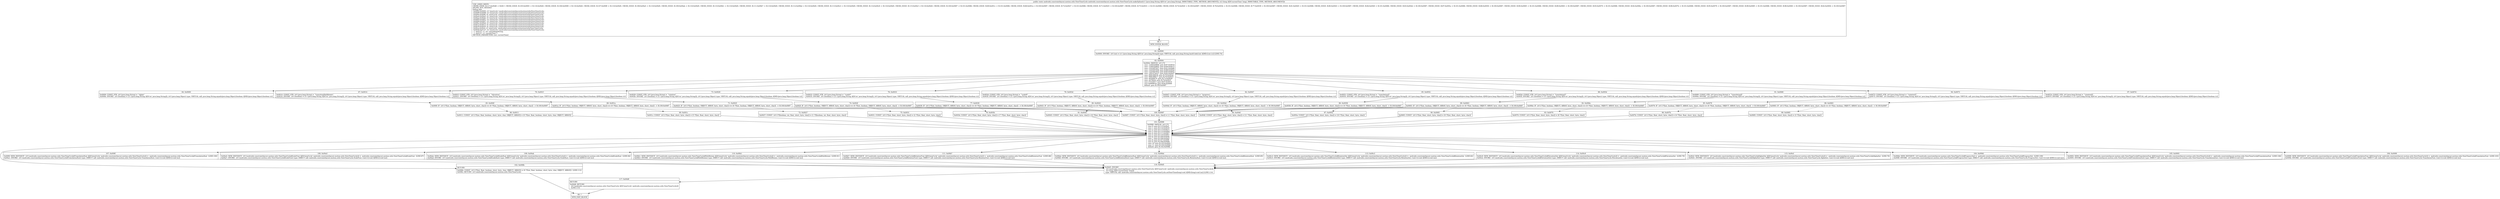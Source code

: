 digraph "CFG forandroidx.constraintlayout.motion.utils.ViewTimeCycle.makeSpline(Ljava\/lang\/String;J)Landroidx\/constraintlayout\/motion\/utils\/ViewTimeCycle;" {
Node_59 [shape=record,label="{59\:\ ?|MTH_ENTER_BLOCK\l}"];
Node_61 [shape=record,label="{61\:\ 0x0000|0x0000: INVOKE  (r0 I:int) = (r1 I:java.lang.String A[D('str' java.lang.String)]) type: VIRTUAL call: java.lang.String.hashCode():int A[MD:():int (c)] (LINE:74)\l}"];
Node_62 [shape=record,label="{62\:\ 0x0004|0x0004: SWITCH  (r0 I:??)\l case \-1249320806: goto B:97:0x007d\l case \-1249320805: goto B:94:0x0073\l case \-1225497657: goto B:91:0x0068\l case \-1225497656: goto B:88:0x005d\l case \-1225497655: goto B:85:0x0052\l case \-1001078227: goto B:82:0x0047\l case \-908189618: goto B:79:0x003d\l case \-908189617: goto B:76:0x0033\l case \-40300674: goto B:73:0x0029\l case \-4379043: goto B:70:0x001f\l case 37232917: goto B:67:0x0014\l case 92909918: goto B:64:0x0009\l default: goto B:100:0x0087 \l}"];
Node_64 [shape=record,label="{64\:\ 0x0009|0x0009: CONST_STR  (r0 I:java.lang.String) =  \"alpha\" \l0x000b: INVOKE  (r0 I:boolean) = (r1 I:java.lang.String A[D('str' java.lang.String)]), (r0 I:java.lang.Object) type: VIRTUAL call: java.lang.String.equals(java.lang.Object):boolean A[MD:(java.lang.Object):boolean (c)]\l}"];
Node_65 [shape=record,label="{65\:\ 0x000f|0x000f: IF  (r0 I:??[int, boolean, OBJECT, ARRAY, byte, short, char]) == (0 ??[int, boolean, OBJECT, ARRAY, byte, short, char])  \-\> B:100:0x0087 \l}"];
Node_66 [shape=record,label="{66\:\ 0x0011|0x0011: CONST  (r0 I:??[int, float, boolean, short, byte, char, OBJECT, ARRAY]) = (0 ??[int, float, boolean, short, byte, char, OBJECT, ARRAY]) \l}"];
Node_101 [shape=record,label="{101\:\ 0x0088|0x0088: SWITCH  (r0 I:??)\l case 0: goto B:115:0x00cf\l case 1: goto B:114:0x00c9\l case 2: goto B:113:0x00c3\l case 3: goto B:112:0x00bd\l case 4: goto B:111:0x00b7\l case 5: goto B:110:0x00b1\l case 6: goto B:109:0x00ab\l case 7: goto B:108:0x00a5\l case 8: goto B:107:0x009f\l case 9: goto B:106:0x0099\l case 10: goto B:105:0x0093\l case 11: goto B:104:0x008d\l default: goto B:102:0x008b \l}"];
Node_102 [shape=record,label="{102\:\ 0x008b|RETURN\l|0x008b: CONST  (r0 I:??[int, float, boolean, short, byte, char, OBJECT, ARRAY]) = (0 ??[int, float, boolean, short, byte, char, OBJECT, ARRAY])  (LINE:112)\l0x008c: RETURN  (r0 I:androidx.constraintlayout.motion.utils.ViewTimeCycle) \l}"];
Node_60 [shape=record,label="{60\:\ ?|MTH_EXIT_BLOCK\l}"];
Node_104 [shape=record,label="{104\:\ 0x008d|0x008d: NEW_INSTANCE  (r0 I:androidx.constraintlayout.motion.utils.ViewTimeCycle$ProgressSet) =  androidx.constraintlayout.motion.utils.ViewTimeCycle$ProgressSet  (LINE:109)\l0x008f: INVOKE  (r0 I:androidx.constraintlayout.motion.utils.ViewTimeCycle$ProgressSet) type: DIRECT call: androidx.constraintlayout.motion.utils.ViewTimeCycle.ProgressSet.\<init\>():void A[MD:():void (m)]\l}"];
Node_116 [shape=record,label="{116\:\ 0x00d5|0x00d5: INVOKE  \l  (r0 I:androidx.constraintlayout.motion.utils.ViewTimeCycle A[D('timeCycle' androidx.constraintlayout.motion.utils.ViewTimeCycle)])\l  (r2 I:long A[D('currentTime' long)])\l type: VIRTUAL call: androidx.constraintlayout.motion.utils.ViewTimeCycle.setStartTime(long):void A[MD:(long):void (m)] (LINE:114)\l}"];
Node_117 [shape=record,label="{117\:\ 0x00d8|RETURN\l|0x00d8: RETURN  \l  (r0 I:androidx.constraintlayout.motion.utils.ViewTimeCycle A[D('timeCycle' androidx.constraintlayout.motion.utils.ViewTimeCycle)])\l  (LINE:115)\l}"];
Node_105 [shape=record,label="{105\:\ 0x0093|0x0093: NEW_INSTANCE  (r0 I:androidx.constraintlayout.motion.utils.ViewTimeCycle$TranslationZset A[D('timeCycle' androidx.constraintlayout.motion.utils.ViewTimeCycle)]) =  androidx.constraintlayout.motion.utils.ViewTimeCycle$TranslationZset  (LINE:106)\l0x0095: INVOKE  (r0 I:androidx.constraintlayout.motion.utils.ViewTimeCycle$TranslationZset) type: DIRECT call: androidx.constraintlayout.motion.utils.ViewTimeCycle.TranslationZset.\<init\>():void A[MD:():void (m)]\l}"];
Node_106 [shape=record,label="{106\:\ 0x0099|0x0099: NEW_INSTANCE  (r0 I:androidx.constraintlayout.motion.utils.ViewTimeCycle$TranslationYset A[D('timeCycle' androidx.constraintlayout.motion.utils.ViewTimeCycle)]) =  androidx.constraintlayout.motion.utils.ViewTimeCycle$TranslationYset  (LINE:103)\l0x009b: INVOKE  (r0 I:androidx.constraintlayout.motion.utils.ViewTimeCycle$TranslationYset) type: DIRECT call: androidx.constraintlayout.motion.utils.ViewTimeCycle.TranslationYset.\<init\>():void A[MD:():void (m)]\l}"];
Node_107 [shape=record,label="{107\:\ 0x009f|0x009f: NEW_INSTANCE  (r0 I:androidx.constraintlayout.motion.utils.ViewTimeCycle$TranslationXset A[D('timeCycle' androidx.constraintlayout.motion.utils.ViewTimeCycle)]) =  androidx.constraintlayout.motion.utils.ViewTimeCycle$TranslationXset  (LINE:100)\l0x00a1: INVOKE  (r0 I:androidx.constraintlayout.motion.utils.ViewTimeCycle$TranslationXset) type: DIRECT call: androidx.constraintlayout.motion.utils.ViewTimeCycle.TranslationXset.\<init\>():void A[MD:():void (m)]\l}"];
Node_108 [shape=record,label="{108\:\ 0x00a5|0x00a5: NEW_INSTANCE  (r0 I:androidx.constraintlayout.motion.utils.ViewTimeCycle$ScaleYset A[D('timeCycle' androidx.constraintlayout.motion.utils.ViewTimeCycle)]) =  androidx.constraintlayout.motion.utils.ViewTimeCycle$ScaleYset  (LINE:97)\l0x00a7: INVOKE  (r0 I:androidx.constraintlayout.motion.utils.ViewTimeCycle$ScaleYset) type: DIRECT call: androidx.constraintlayout.motion.utils.ViewTimeCycle.ScaleYset.\<init\>():void A[MD:():void (m)]\l}"];
Node_109 [shape=record,label="{109\:\ 0x00ab|0x00ab: NEW_INSTANCE  (r0 I:androidx.constraintlayout.motion.utils.ViewTimeCycle$ScaleXset A[D('timeCycle' androidx.constraintlayout.motion.utils.ViewTimeCycle)]) =  androidx.constraintlayout.motion.utils.ViewTimeCycle$ScaleXset  (LINE:94)\l0x00ad: INVOKE  (r0 I:androidx.constraintlayout.motion.utils.ViewTimeCycle$ScaleXset) type: DIRECT call: androidx.constraintlayout.motion.utils.ViewTimeCycle.ScaleXset.\<init\>():void A[MD:():void (m)]\l}"];
Node_110 [shape=record,label="{110\:\ 0x00b1|0x00b1: NEW_INSTANCE  (r0 I:androidx.constraintlayout.motion.utils.ViewTimeCycle$PathRotate A[D('timeCycle' androidx.constraintlayout.motion.utils.ViewTimeCycle)]) =  androidx.constraintlayout.motion.utils.ViewTimeCycle$PathRotate  (LINE:91)\l0x00b3: INVOKE  (r0 I:androidx.constraintlayout.motion.utils.ViewTimeCycle$PathRotate) type: DIRECT call: androidx.constraintlayout.motion.utils.ViewTimeCycle.PathRotate.\<init\>():void A[MD:():void (m)]\l}"];
Node_111 [shape=record,label="{111\:\ 0x00b7|0x00b7: NEW_INSTANCE  (r0 I:androidx.constraintlayout.motion.utils.ViewTimeCycle$RotationYset A[D('timeCycle' androidx.constraintlayout.motion.utils.ViewTimeCycle)]) =  androidx.constraintlayout.motion.utils.ViewTimeCycle$RotationYset  (LINE:88)\l0x00b9: INVOKE  (r0 I:androidx.constraintlayout.motion.utils.ViewTimeCycle$RotationYset) type: DIRECT call: androidx.constraintlayout.motion.utils.ViewTimeCycle.RotationYset.\<init\>():void A[MD:():void (m)]\l}"];
Node_112 [shape=record,label="{112\:\ 0x00bd|0x00bd: NEW_INSTANCE  (r0 I:androidx.constraintlayout.motion.utils.ViewTimeCycle$RotationXset A[D('timeCycle' androidx.constraintlayout.motion.utils.ViewTimeCycle)]) =  androidx.constraintlayout.motion.utils.ViewTimeCycle$RotationXset  (LINE:85)\l0x00bf: INVOKE  (r0 I:androidx.constraintlayout.motion.utils.ViewTimeCycle$RotationXset) type: DIRECT call: androidx.constraintlayout.motion.utils.ViewTimeCycle.RotationXset.\<init\>():void A[MD:():void (m)]\l}"];
Node_113 [shape=record,label="{113\:\ 0x00c3|0x00c3: NEW_INSTANCE  (r0 I:androidx.constraintlayout.motion.utils.ViewTimeCycle$RotationSet A[D('timeCycle' androidx.constraintlayout.motion.utils.ViewTimeCycle)]) =  androidx.constraintlayout.motion.utils.ViewTimeCycle$RotationSet  (LINE:82)\l0x00c5: INVOKE  (r0 I:androidx.constraintlayout.motion.utils.ViewTimeCycle$RotationSet) type: DIRECT call: androidx.constraintlayout.motion.utils.ViewTimeCycle.RotationSet.\<init\>():void A[MD:():void (m)]\l}"];
Node_114 [shape=record,label="{114\:\ 0x00c9|0x00c9: NEW_INSTANCE  (r0 I:androidx.constraintlayout.motion.utils.ViewTimeCycle$ElevationSet A[D('timeCycle' androidx.constraintlayout.motion.utils.ViewTimeCycle)]) =  androidx.constraintlayout.motion.utils.ViewTimeCycle$ElevationSet  (LINE:79)\l0x00cb: INVOKE  (r0 I:androidx.constraintlayout.motion.utils.ViewTimeCycle$ElevationSet) type: DIRECT call: androidx.constraintlayout.motion.utils.ViewTimeCycle.ElevationSet.\<init\>():void A[MD:():void (m)]\l}"];
Node_115 [shape=record,label="{115\:\ 0x00cf|0x00cf: NEW_INSTANCE  (r0 I:androidx.constraintlayout.motion.utils.ViewTimeCycle$AlphaSet A[D('timeCycle' androidx.constraintlayout.motion.utils.ViewTimeCycle)]) =  androidx.constraintlayout.motion.utils.ViewTimeCycle$AlphaSet  (LINE:76)\l0x00d1: INVOKE  (r0 I:androidx.constraintlayout.motion.utils.ViewTimeCycle$AlphaSet) type: DIRECT call: androidx.constraintlayout.motion.utils.ViewTimeCycle.AlphaSet.\<init\>():void A[MD:():void (m)]\l}"];
Node_67 [shape=record,label="{67\:\ 0x0014|0x0014: CONST_STR  (r0 I:java.lang.String) =  \"transitionPathRotate\" \l0x0016: INVOKE  (r0 I:boolean) = (r1 I:java.lang.String A[D('str' java.lang.String)]), (r0 I:java.lang.Object) type: VIRTUAL call: java.lang.String.equals(java.lang.Object):boolean A[MD:(java.lang.Object):boolean (c)]\l}"];
Node_68 [shape=record,label="{68\:\ 0x001a|0x001a: IF  (r0 I:??[int, boolean, OBJECT, ARRAY, byte, short, char]) == (0 ??[int, boolean, OBJECT, ARRAY, byte, short, char])  \-\> B:100:0x0087 \l}"];
Node_69 [shape=record,label="{69\:\ 0x001c|0x001c: CONST  (r0 I:??[int, float, short, byte, char]) = (5 ??[int, float, short, byte, char]) \l}"];
Node_70 [shape=record,label="{70\:\ 0x001f|0x001f: CONST_STR  (r0 I:java.lang.String) =  \"elevation\" \l0x0021: INVOKE  (r0 I:boolean) = (r1 I:java.lang.String A[D('str' java.lang.String)]), (r0 I:java.lang.Object) type: VIRTUAL call: java.lang.String.equals(java.lang.Object):boolean A[MD:(java.lang.Object):boolean (c)]\l}"];
Node_71 [shape=record,label="{71\:\ 0x0025|0x0025: IF  (r0 I:??[int, boolean, OBJECT, ARRAY, byte, short, char]) == (0 ??[int, boolean, OBJECT, ARRAY, byte, short, char])  \-\> B:100:0x0087 \l}"];
Node_72 [shape=record,label="{72\:\ 0x0027|0x0027: CONST  (r0 I:??[boolean, int, float, short, byte, char]) = (1 ??[boolean, int, float, short, byte, char]) \l}"];
Node_73 [shape=record,label="{73\:\ 0x0029|0x0029: CONST_STR  (r0 I:java.lang.String) =  \"rotation\" \l0x002b: INVOKE  (r0 I:boolean) = (r1 I:java.lang.String A[D('str' java.lang.String)]), (r0 I:java.lang.Object) type: VIRTUAL call: java.lang.String.equals(java.lang.Object):boolean A[MD:(java.lang.Object):boolean (c)]\l}"];
Node_74 [shape=record,label="{74\:\ 0x002f|0x002f: IF  (r0 I:??[int, boolean, OBJECT, ARRAY, byte, short, char]) == (0 ??[int, boolean, OBJECT, ARRAY, byte, short, char])  \-\> B:100:0x0087 \l}"];
Node_75 [shape=record,label="{75\:\ 0x0031|0x0031: CONST  (r0 I:??[int, float, short, byte, char]) = (2 ??[int, float, short, byte, char]) \l}"];
Node_76 [shape=record,label="{76\:\ 0x0033|0x0033: CONST_STR  (r0 I:java.lang.String) =  \"scaleY\" \l0x0035: INVOKE  (r0 I:boolean) = (r1 I:java.lang.String A[D('str' java.lang.String)]), (r0 I:java.lang.Object) type: VIRTUAL call: java.lang.String.equals(java.lang.Object):boolean A[MD:(java.lang.Object):boolean (c)]\l}"];
Node_77 [shape=record,label="{77\:\ 0x0039|0x0039: IF  (r0 I:??[int, boolean, OBJECT, ARRAY, byte, short, char]) == (0 ??[int, boolean, OBJECT, ARRAY, byte, short, char])  \-\> B:100:0x0087 \l}"];
Node_78 [shape=record,label="{78\:\ 0x003b|0x003b: CONST  (r0 I:??[int, float, short, byte, char]) = (7 ??[int, float, short, byte, char]) \l}"];
Node_79 [shape=record,label="{79\:\ 0x003d|0x003d: CONST_STR  (r0 I:java.lang.String) =  \"scaleX\" \l0x003f: INVOKE  (r0 I:boolean) = (r1 I:java.lang.String A[D('str' java.lang.String)]), (r0 I:java.lang.Object) type: VIRTUAL call: java.lang.String.equals(java.lang.Object):boolean A[MD:(java.lang.Object):boolean (c)]\l}"];
Node_80 [shape=record,label="{80\:\ 0x0043|0x0043: IF  (r0 I:??[int, boolean, OBJECT, ARRAY, byte, short, char]) == (0 ??[int, boolean, OBJECT, ARRAY, byte, short, char])  \-\> B:100:0x0087 \l}"];
Node_81 [shape=record,label="{81\:\ 0x0045|0x0045: CONST  (r0 I:??[int, float, short, byte, char]) = (6 ??[int, float, short, byte, char]) \l}"];
Node_82 [shape=record,label="{82\:\ 0x0047|0x0047: CONST_STR  (r0 I:java.lang.String) =  \"progress\" \l0x0049: INVOKE  (r0 I:boolean) = (r1 I:java.lang.String A[D('str' java.lang.String)]), (r0 I:java.lang.Object) type: VIRTUAL call: java.lang.String.equals(java.lang.Object):boolean A[MD:(java.lang.Object):boolean (c)]\l}"];
Node_83 [shape=record,label="{83\:\ 0x004d|0x004d: IF  (r0 I:??[int, boolean, OBJECT, ARRAY, byte, short, char]) == (0 ??[int, boolean, OBJECT, ARRAY, byte, short, char])  \-\> B:100:0x0087 \l}"];
Node_84 [shape=record,label="{84\:\ 0x004f|0x004f: CONST  (r0 I:??[int, float, short, byte, char]) = (11 ??[int, float, short, byte, char]) \l}"];
Node_85 [shape=record,label="{85\:\ 0x0052|0x0052: CONST_STR  (r0 I:java.lang.String) =  \"translationZ\" \l0x0054: INVOKE  (r0 I:boolean) = (r1 I:java.lang.String A[D('str' java.lang.String)]), (r0 I:java.lang.Object) type: VIRTUAL call: java.lang.String.equals(java.lang.Object):boolean A[MD:(java.lang.Object):boolean (c)]\l}"];
Node_86 [shape=record,label="{86\:\ 0x0058|0x0058: IF  (r0 I:??[int, boolean, OBJECT, ARRAY, byte, short, char]) == (0 ??[int, boolean, OBJECT, ARRAY, byte, short, char])  \-\> B:100:0x0087 \l}"];
Node_87 [shape=record,label="{87\:\ 0x005a|0x005a: CONST  (r0 I:??[int, float, short, byte, char]) = (10 ??[int, float, short, byte, char]) \l}"];
Node_88 [shape=record,label="{88\:\ 0x005d|0x005d: CONST_STR  (r0 I:java.lang.String) =  \"translationY\" \l0x005f: INVOKE  (r0 I:boolean) = (r1 I:java.lang.String A[D('str' java.lang.String)]), (r0 I:java.lang.Object) type: VIRTUAL call: java.lang.String.equals(java.lang.Object):boolean A[MD:(java.lang.Object):boolean (c)]\l}"];
Node_89 [shape=record,label="{89\:\ 0x0063|0x0063: IF  (r0 I:??[int, boolean, OBJECT, ARRAY, byte, short, char]) == (0 ??[int, boolean, OBJECT, ARRAY, byte, short, char])  \-\> B:100:0x0087 \l}"];
Node_90 [shape=record,label="{90\:\ 0x0065|0x0065: CONST  (r0 I:??[int, float, short, byte, char]) = (9 ??[int, float, short, byte, char]) \l}"];
Node_91 [shape=record,label="{91\:\ 0x0068|0x0068: CONST_STR  (r0 I:java.lang.String) =  \"translationX\" \l0x006a: INVOKE  (r0 I:boolean) = (r1 I:java.lang.String A[D('str' java.lang.String)]), (r0 I:java.lang.Object) type: VIRTUAL call: java.lang.String.equals(java.lang.Object):boolean A[MD:(java.lang.Object):boolean (c)]\l}"];
Node_92 [shape=record,label="{92\:\ 0x006e|0x006e: IF  (r0 I:??[int, boolean, OBJECT, ARRAY, byte, short, char]) == (0 ??[int, boolean, OBJECT, ARRAY, byte, short, char])  \-\> B:100:0x0087 \l}"];
Node_93 [shape=record,label="{93\:\ 0x0070|0x0070: CONST  (r0 I:??[int, float, short, byte, char]) = (8 ??[int, float, short, byte, char]) \l}"];
Node_94 [shape=record,label="{94\:\ 0x0073|0x0073: CONST_STR  (r0 I:java.lang.String) =  \"rotationY\" \l0x0075: INVOKE  (r0 I:boolean) = (r1 I:java.lang.String A[D('str' java.lang.String)]), (r0 I:java.lang.Object) type: VIRTUAL call: java.lang.String.equals(java.lang.Object):boolean A[MD:(java.lang.Object):boolean (c)]\l}"];
Node_95 [shape=record,label="{95\:\ 0x0079|0x0079: IF  (r0 I:??[int, boolean, OBJECT, ARRAY, byte, short, char]) == (0 ??[int, boolean, OBJECT, ARRAY, byte, short, char])  \-\> B:100:0x0087 \l}"];
Node_96 [shape=record,label="{96\:\ 0x007b|0x007b: CONST  (r0 I:??[int, float, short, byte, char]) = (4 ??[int, float, short, byte, char]) \l}"];
Node_97 [shape=record,label="{97\:\ 0x007d|0x007d: CONST_STR  (r0 I:java.lang.String) =  \"rotationX\" \l0x007f: INVOKE  (r0 I:boolean) = (r1 I:java.lang.String A[D('str' java.lang.String)]), (r0 I:java.lang.Object) type: VIRTUAL call: java.lang.String.equals(java.lang.Object):boolean A[MD:(java.lang.Object):boolean (c)]\l}"];
Node_98 [shape=record,label="{98\:\ 0x0083|0x0083: IF  (r0 I:??[int, boolean, OBJECT, ARRAY, byte, short, char]) == (0 ??[int, boolean, OBJECT, ARRAY, byte, short, char])  \-\> B:100:0x0087 \l}"];
Node_99 [shape=record,label="{99\:\ 0x0085|0x0085: CONST  (r0 I:??[int, float, short, byte, char]) = (3 ??[int, float, short, byte, char]) \l}"];
Node_100 [shape=record,label="{100\:\ 0x0087|0x0087: CONST  (r0 I:??[int, float, short, byte, char]) = (\-1 ??[int, float, short, byte, char]) \l}"];
MethodNode[shape=record,label="{public static androidx.constraintlayout.motion.utils.ViewTimeCycle androidx.constraintlayout.motion.utils.ViewTimeCycle.makeSpline((r1 I:java.lang.String A[D('str' java.lang.String), IMMUTABLE_TYPE, METHOD_ARGUMENT]), (r2 I:long A[D('currentTime' long), IMMUTABLE_TYPE, METHOD_ARGUMENT]))  | USE_LINES_HINTS\lCROSS_EDGE: B:117:0x00d8 \-\> B:60:?, CROSS_EDGE: B:105:0x0093 \-\> B:116:0x00d5, CROSS_EDGE: B:106:0x0099 \-\> B:116:0x00d5, CROSS_EDGE: B:107:0x009f \-\> B:116:0x00d5, CROSS_EDGE: B:108:0x00a5 \-\> B:116:0x00d5, CROSS_EDGE: B:109:0x00ab \-\> B:116:0x00d5, CROSS_EDGE: B:110:0x00b1 \-\> B:116:0x00d5, CROSS_EDGE: B:111:0x00b7 \-\> B:116:0x00d5, CROSS_EDGE: B:112:0x00bd \-\> B:116:0x00d5, CROSS_EDGE: B:113:0x00c3 \-\> B:116:0x00d5, CROSS_EDGE: B:114:0x00c9 \-\> B:116:0x00d5, CROSS_EDGE: B:115:0x00cf \-\> B:116:0x00d5, CROSS_EDGE: B:100:0x0087 \-\> B:101:0x0088, CROSS_EDGE: B:69:0x001c \-\> B:101:0x0088, CROSS_EDGE: B:68:0x001a \-\> B:100:0x0087, CROSS_EDGE: B:72:0x0027 \-\> B:101:0x0088, CROSS_EDGE: B:71:0x0025 \-\> B:100:0x0087, CROSS_EDGE: B:75:0x0031 \-\> B:101:0x0088, CROSS_EDGE: B:74:0x002f \-\> B:100:0x0087, CROSS_EDGE: B:78:0x003b \-\> B:101:0x0088, CROSS_EDGE: B:77:0x0039 \-\> B:100:0x0087, CROSS_EDGE: B:81:0x0045 \-\> B:101:0x0088, CROSS_EDGE: B:80:0x0043 \-\> B:100:0x0087, CROSS_EDGE: B:84:0x004f \-\> B:101:0x0088, CROSS_EDGE: B:83:0x004d \-\> B:100:0x0087, CROSS_EDGE: B:87:0x005a \-\> B:101:0x0088, CROSS_EDGE: B:86:0x0058 \-\> B:100:0x0087, CROSS_EDGE: B:90:0x0065 \-\> B:101:0x0088, CROSS_EDGE: B:89:0x0063 \-\> B:100:0x0087, CROSS_EDGE: B:93:0x0070 \-\> B:101:0x0088, CROSS_EDGE: B:92:0x006e \-\> B:100:0x0087, CROSS_EDGE: B:96:0x007b \-\> B:101:0x0088, CROSS_EDGE: B:95:0x0079 \-\> B:100:0x0087, CROSS_EDGE: B:99:0x0085 \-\> B:101:0x0088, CROSS_EDGE: B:98:0x0083 \-\> B:100:0x0087, CROSS_EDGE: B:62:0x0004 \-\> B:100:0x0087\lINLINE_NOT_NEEDED\lDebug Info:\l  0x0092\-0x0093: r0 'timeCycle' Landroidx\/constraintlayout\/motion\/utils\/ViewTimeCycle;\l  0x0098\-0x0099: r0 'timeCycle' Landroidx\/constraintlayout\/motion\/utils\/ViewTimeCycle;\l  0x009e\-0x009f: r0 'timeCycle' Landroidx\/constraintlayout\/motion\/utils\/ViewTimeCycle;\l  0x00a4\-0x00a5: r0 'timeCycle' Landroidx\/constraintlayout\/motion\/utils\/ViewTimeCycle;\l  0x00aa\-0x00ab: r0 'timeCycle' Landroidx\/constraintlayout\/motion\/utils\/ViewTimeCycle;\l  0x00b0\-0x00b1: r0 'timeCycle' Landroidx\/constraintlayout\/motion\/utils\/ViewTimeCycle;\l  0x00b6\-0x00b7: r0 'timeCycle' Landroidx\/constraintlayout\/motion\/utils\/ViewTimeCycle;\l  0x00bc\-0x00bd: r0 'timeCycle' Landroidx\/constraintlayout\/motion\/utils\/ViewTimeCycle;\l  0x00c2\-0x00c3: r0 'timeCycle' Landroidx\/constraintlayout\/motion\/utils\/ViewTimeCycle;\l  0x00c8\-0x00c9: r0 'timeCycle' Landroidx\/constraintlayout\/motion\/utils\/ViewTimeCycle;\l  0x00ce\-0x00cf: r0 'timeCycle' Landroidx\/constraintlayout\/motion\/utils\/ViewTimeCycle;\l  0x00d4\-0x0127: r0 'timeCycle' Landroidx\/constraintlayout\/motion\/utils\/ViewTimeCycle;\l  \-1 \-0x0127: r1 'str' Ljava\/lang\/String;\l  \-1 \-0x0127: r2 'currentTime' J\lMETHOD_PARAMETERS: [str, currentTime]\l}"];
MethodNode -> Node_59;Node_59 -> Node_61;
Node_61 -> Node_62;
Node_62 -> Node_64;
Node_62 -> Node_67;
Node_62 -> Node_70;
Node_62 -> Node_73;
Node_62 -> Node_76;
Node_62 -> Node_79;
Node_62 -> Node_82;
Node_62 -> Node_85;
Node_62 -> Node_88;
Node_62 -> Node_91;
Node_62 -> Node_94;
Node_62 -> Node_97;
Node_62 -> Node_100;
Node_64 -> Node_65;
Node_65 -> Node_66[style=dashed];
Node_65 -> Node_100;
Node_66 -> Node_101;
Node_101 -> Node_102;
Node_101 -> Node_104;
Node_101 -> Node_105;
Node_101 -> Node_106;
Node_101 -> Node_107;
Node_101 -> Node_108;
Node_101 -> Node_109;
Node_101 -> Node_110;
Node_101 -> Node_111;
Node_101 -> Node_112;
Node_101 -> Node_113;
Node_101 -> Node_114;
Node_101 -> Node_115;
Node_102 -> Node_60;
Node_104 -> Node_116;
Node_116 -> Node_117;
Node_117 -> Node_60;
Node_105 -> Node_116;
Node_106 -> Node_116;
Node_107 -> Node_116;
Node_108 -> Node_116;
Node_109 -> Node_116;
Node_110 -> Node_116;
Node_111 -> Node_116;
Node_112 -> Node_116;
Node_113 -> Node_116;
Node_114 -> Node_116;
Node_115 -> Node_116;
Node_67 -> Node_68;
Node_68 -> Node_69[style=dashed];
Node_68 -> Node_100;
Node_69 -> Node_101;
Node_70 -> Node_71;
Node_71 -> Node_72[style=dashed];
Node_71 -> Node_100;
Node_72 -> Node_101;
Node_73 -> Node_74;
Node_74 -> Node_75[style=dashed];
Node_74 -> Node_100;
Node_75 -> Node_101;
Node_76 -> Node_77;
Node_77 -> Node_78[style=dashed];
Node_77 -> Node_100;
Node_78 -> Node_101;
Node_79 -> Node_80;
Node_80 -> Node_81[style=dashed];
Node_80 -> Node_100;
Node_81 -> Node_101;
Node_82 -> Node_83;
Node_83 -> Node_84[style=dashed];
Node_83 -> Node_100;
Node_84 -> Node_101;
Node_85 -> Node_86;
Node_86 -> Node_87[style=dashed];
Node_86 -> Node_100;
Node_87 -> Node_101;
Node_88 -> Node_89;
Node_89 -> Node_90[style=dashed];
Node_89 -> Node_100;
Node_90 -> Node_101;
Node_91 -> Node_92;
Node_92 -> Node_93[style=dashed];
Node_92 -> Node_100;
Node_93 -> Node_101;
Node_94 -> Node_95;
Node_95 -> Node_96[style=dashed];
Node_95 -> Node_100;
Node_96 -> Node_101;
Node_97 -> Node_98;
Node_98 -> Node_99[style=dashed];
Node_98 -> Node_100;
Node_99 -> Node_101;
Node_100 -> Node_101;
}

